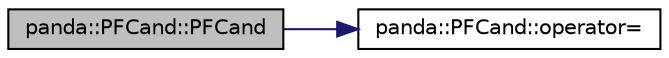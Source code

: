 digraph G
{
  edge [fontname="Helvetica",fontsize="10",labelfontname="Helvetica",labelfontsize="10"];
  node [fontname="Helvetica",fontsize="10",shape=record];
  rankdir=LR;
  Node1 [label="panda::PFCand::PFCand",height=0.2,width=0.4,color="black", fillcolor="grey75", style="filled" fontcolor="black"];
  Node1 -> Node2 [color="midnightblue",fontsize="10",style="solid"];
  Node2 [label="panda::PFCand::operator=",height=0.2,width=0.4,color="black", fillcolor="white", style="filled",URL="$classpanda_1_1PFCand.html#ad32d7ae95ef68eb076604648684aca06"];
}
